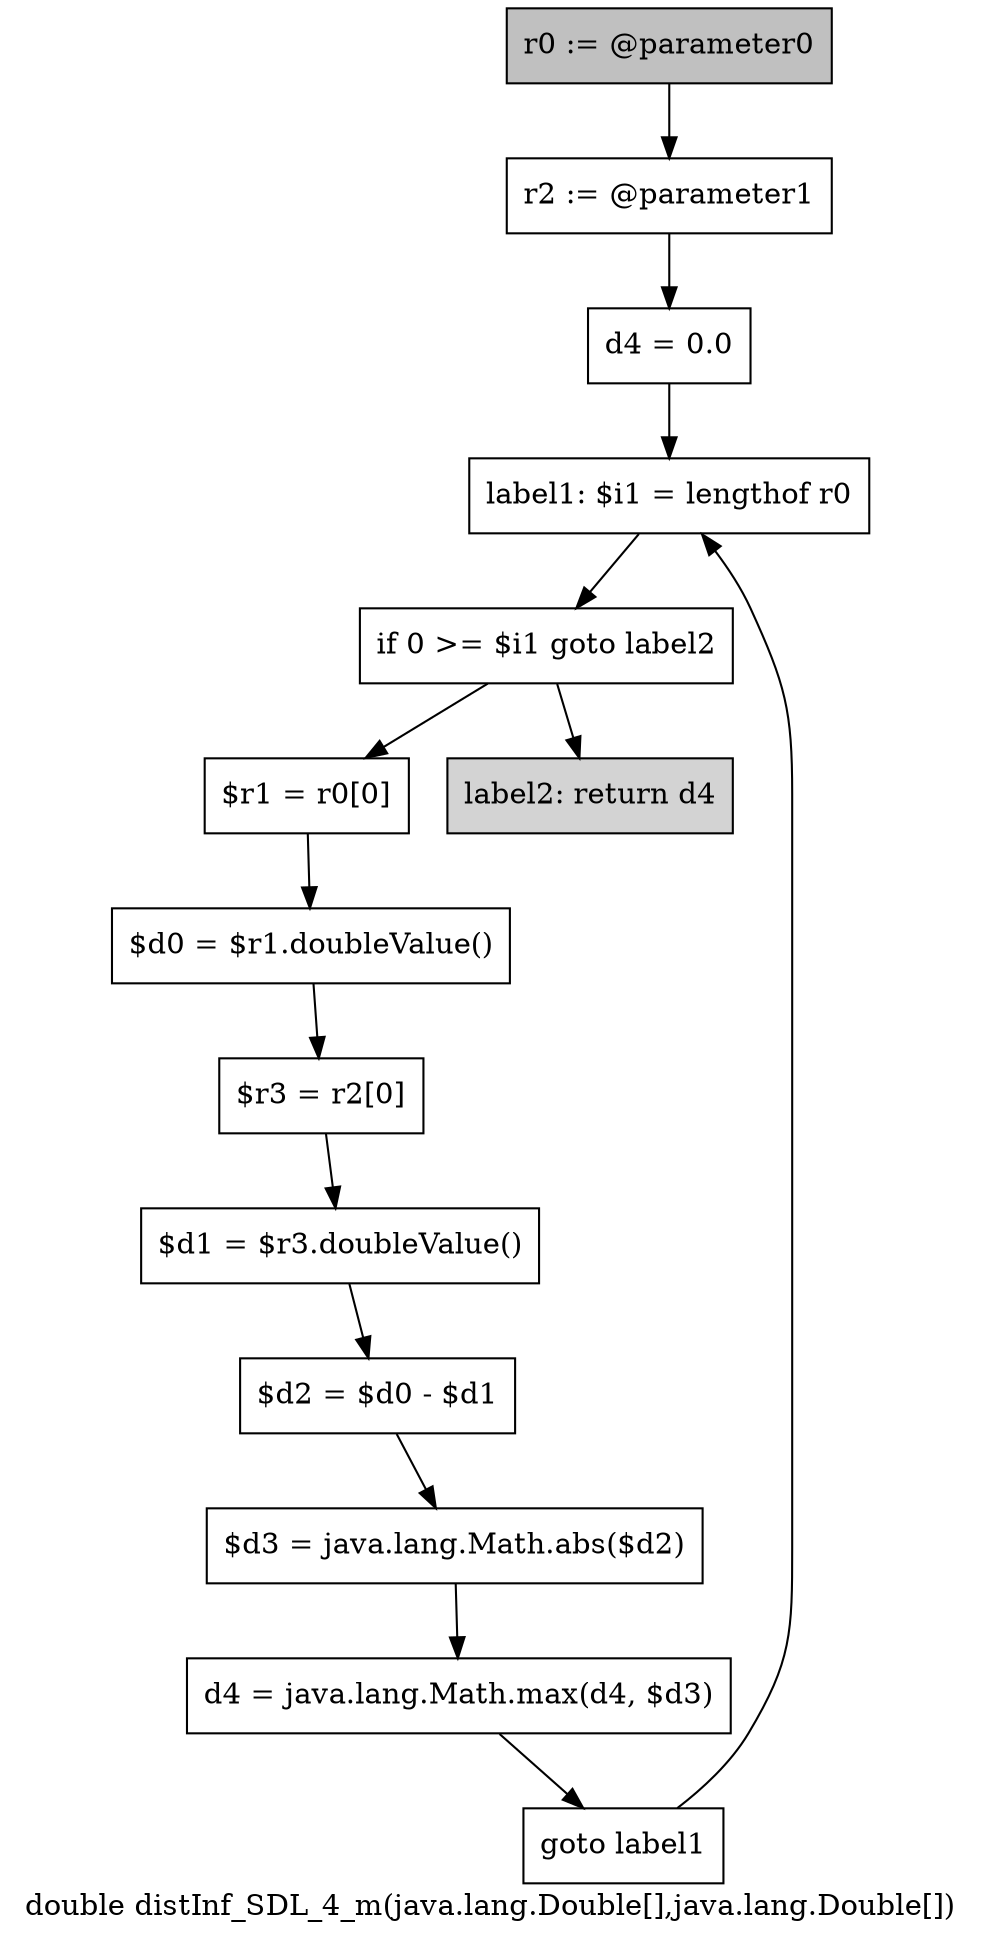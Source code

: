 digraph "double distInf_SDL_4_m(java.lang.Double[],java.lang.Double[])" {
    label="double distInf_SDL_4_m(java.lang.Double[],java.lang.Double[])";
    node [shape=box];
    "0" [style=filled,fillcolor=gray,label="r0 := @parameter0",];
    "1" [label="r2 := @parameter1",];
    "0"->"1";
    "2" [label="d4 = 0.0",];
    "1"->"2";
    "3" [label="label1: $i1 = lengthof r0",];
    "2"->"3";
    "4" [label="if 0 >= $i1 goto label2",];
    "3"->"4";
    "5" [label="$r1 = r0[0]",];
    "4"->"5";
    "13" [style=filled,fillcolor=lightgray,label="label2: return d4",];
    "4"->"13";
    "6" [label="$d0 = $r1.doubleValue()",];
    "5"->"6";
    "7" [label="$r3 = r2[0]",];
    "6"->"7";
    "8" [label="$d1 = $r3.doubleValue()",];
    "7"->"8";
    "9" [label="$d2 = $d0 - $d1",];
    "8"->"9";
    "10" [label="$d3 = java.lang.Math.abs($d2)",];
    "9"->"10";
    "11" [label="d4 = java.lang.Math.max(d4, $d3)",];
    "10"->"11";
    "12" [label="goto label1",];
    "11"->"12";
    "12"->"3";
}
